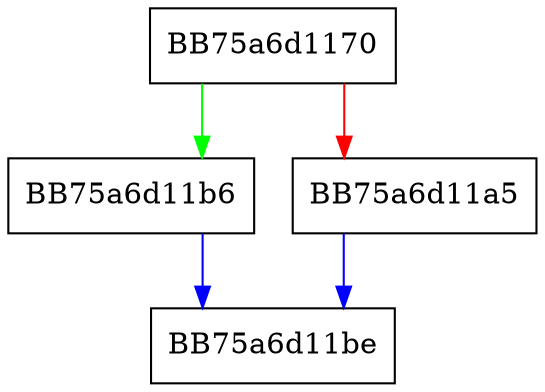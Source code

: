 digraph RpfAPI_PEMoveNext {
  node [shape="box"];
  graph [splines=ortho];
  BB75a6d1170 -> BB75a6d11b6 [color="green"];
  BB75a6d1170 -> BB75a6d11a5 [color="red"];
  BB75a6d11a5 -> BB75a6d11be [color="blue"];
  BB75a6d11b6 -> BB75a6d11be [color="blue"];
}